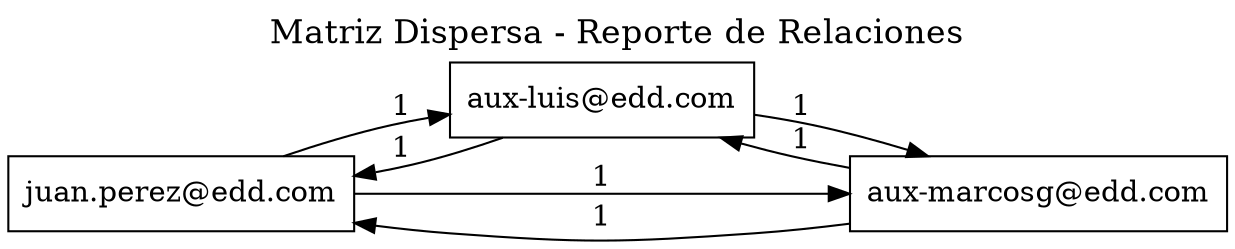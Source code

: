 digraph MatrizDispersa {
  rankdir=LR;
  node [shape=box];

  labelloc="t";
  label="Matriz Dispersa - Reporte de Relaciones";
  fontsize=16;

  "juan.perez@edd.com" -> "aux-luis@edd.com" [label="1"];
  "juan.perez@edd.com" -> "aux-marcosg@edd.com" [label="1"];
  "aux-marcosg@edd.com" -> "juan.perez@edd.com" [label="1"];
  "aux-marcosg@edd.com" -> "aux-luis@edd.com" [label="1"];
  "aux-luis@edd.com" -> "juan.perez@edd.com" [label="1"];
  "aux-luis@edd.com" -> "aux-marcosg@edd.com" [label="1"];
}
